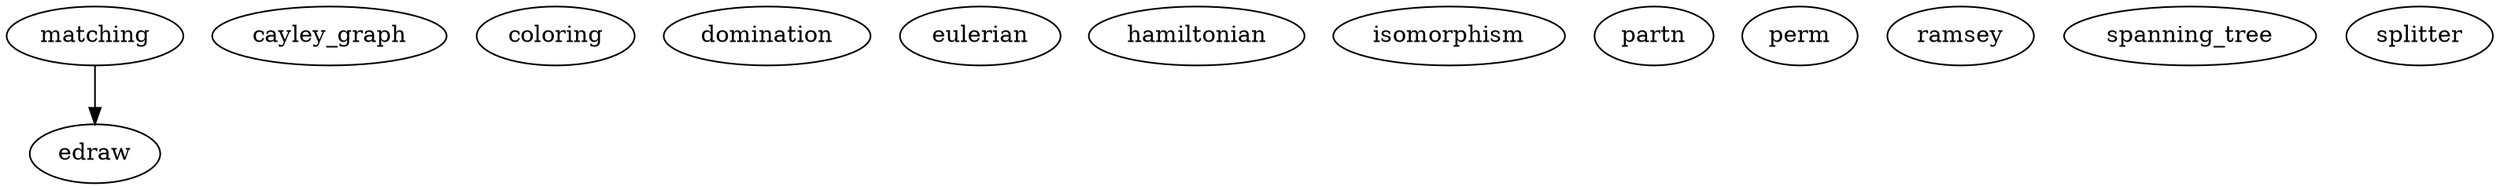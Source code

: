 /* Created by mdot for Matlab */
digraph m2html {
  matching -> edraw;

  cayley_graph [URL="cayley_graph.html"];
  coloring [URL="coloring.html"];
  domination [URL="domination.html"];
  edraw [URL="edraw.html"];
  eulerian [URL="eulerian.html"];
  hamiltonian [URL="hamiltonian.html"];
  isomorphism [URL="isomorphism.html"];
  matching [URL="matching.html"];
  partn [URL="partn.html"];
  perm [URL="perm.html"];
  ramsey [URL="ramsey.html"];
  spanning_tree [URL="spanning_tree.html"];
  splitter [URL="splitter.html"];
}
